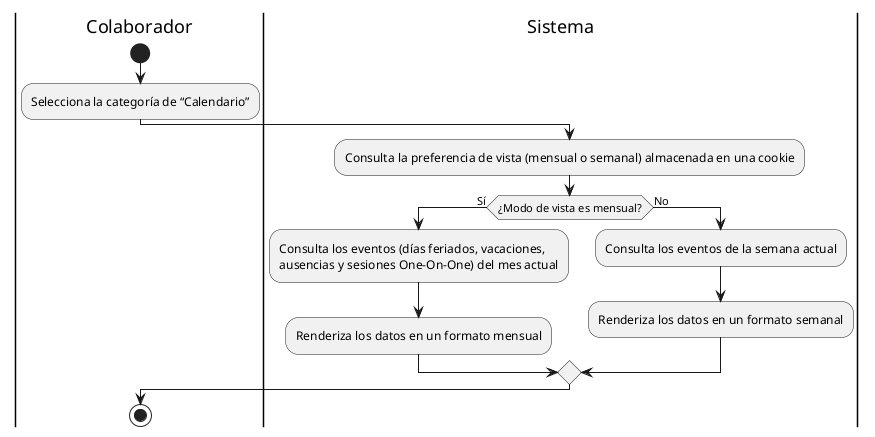 @startuml
|Colaborador|
start
:Selecciona la categoría de “Calendario”;

|Sistema|
:Consulta la preferencia de vista (mensual o semanal) almacenada en una cookie;
if (¿Modo de vista es mensual?) then (Sí)
    :Consulta los eventos (días feriados, vacaciones,
    ausencias y sesiones One-On-One) del mes actual;
    :Renderiza los datos en un formato mensual;
else (No)
    :Consulta los eventos de la semana actual;
    :Renderiza los datos en un formato semanal;
endif

|Colaborador|
stop
@enduml